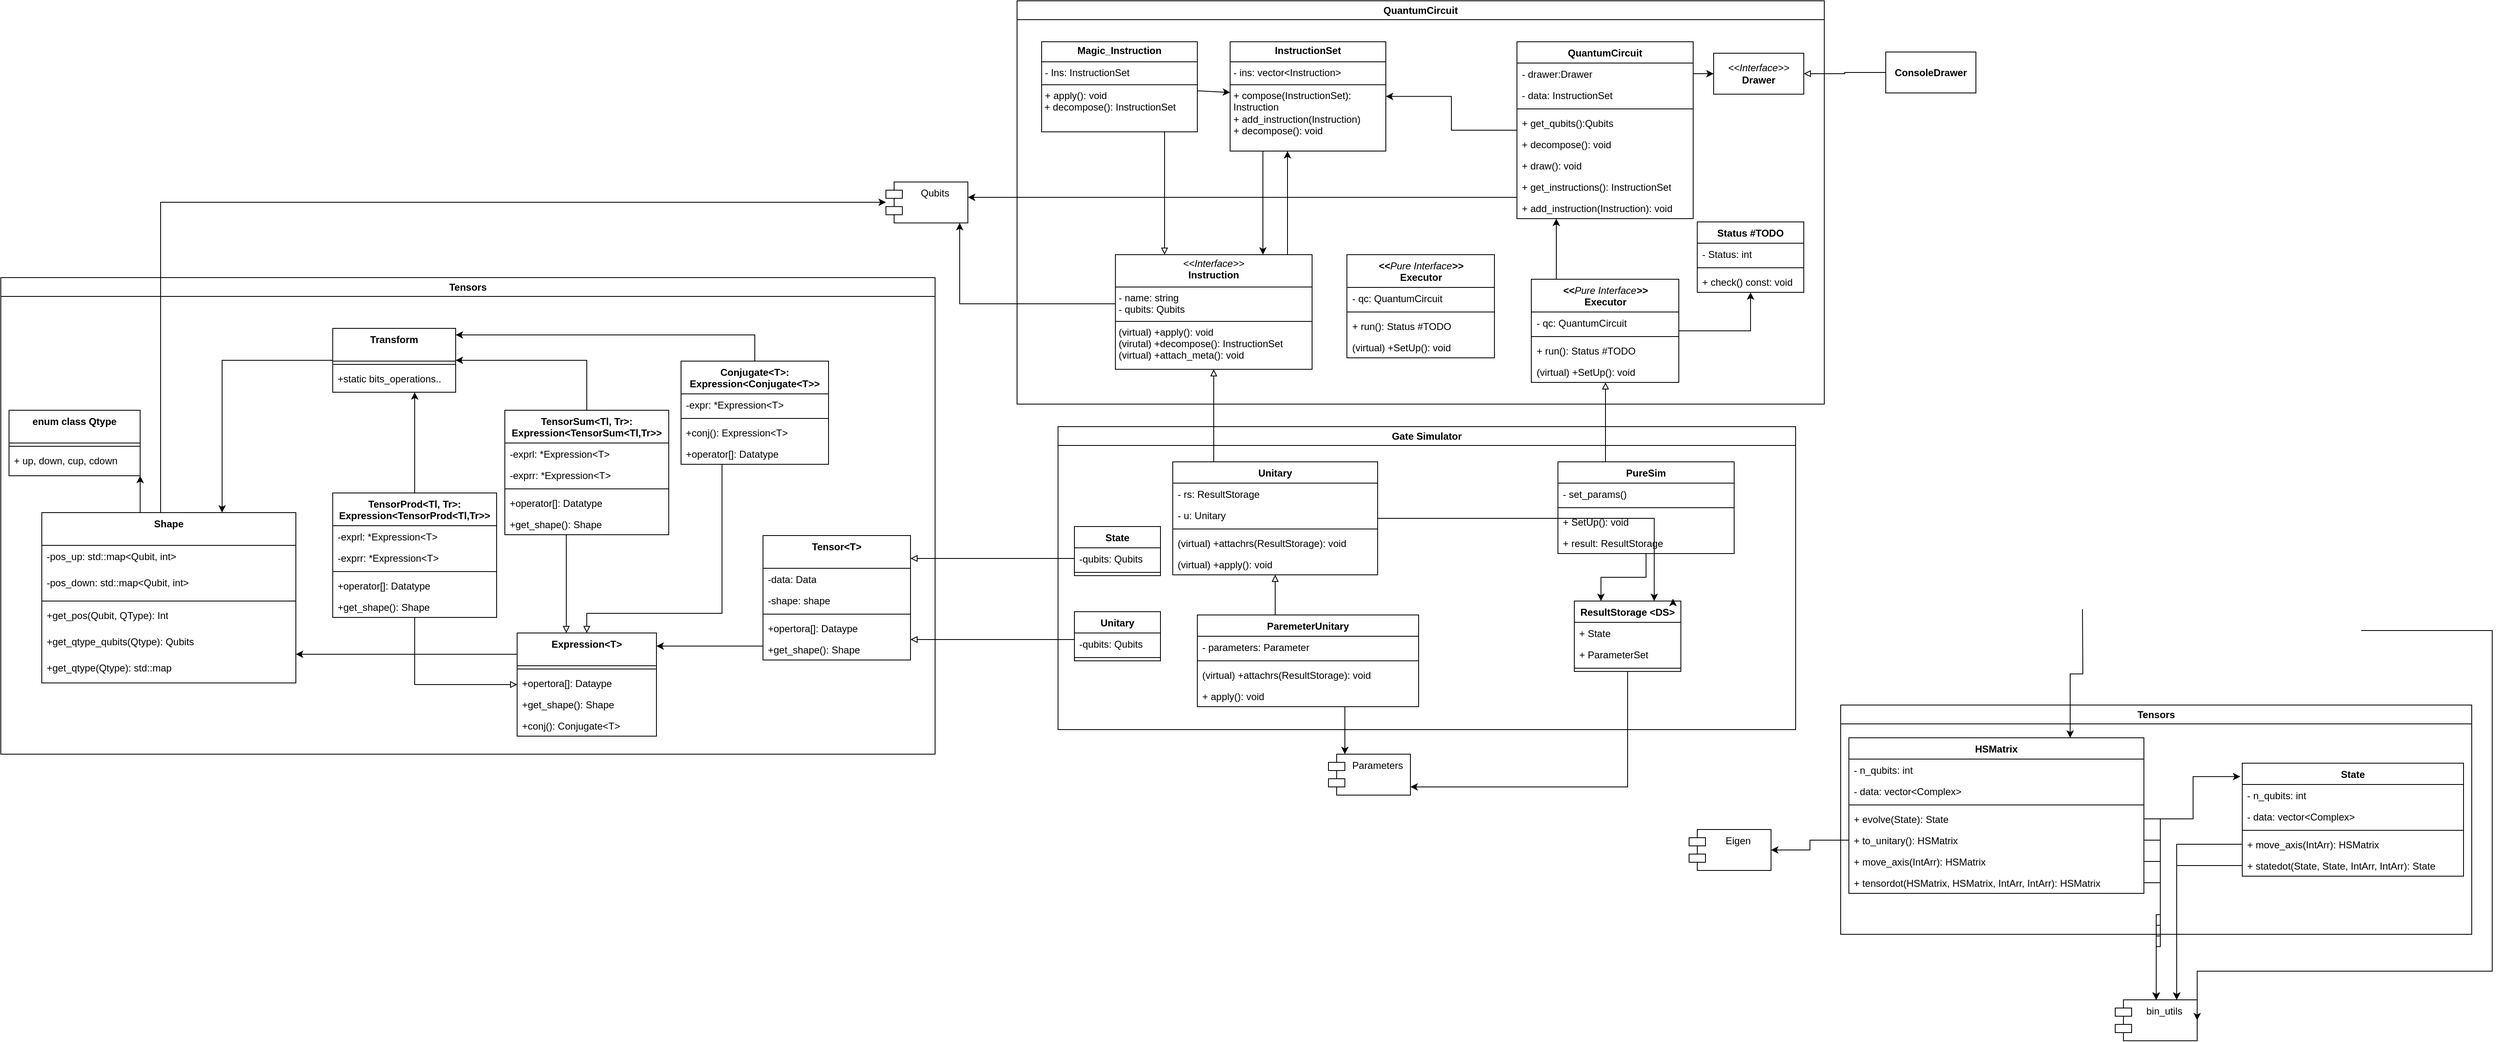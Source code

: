 <mxfile version="24.8.6">
  <diagram name="Page-1" id="x-qG1IfEhME5JwyJ-67E">
    <mxGraphModel dx="3866" dy="1990" grid="1" gridSize="10" guides="1" tooltips="1" connect="1" arrows="1" fold="1" page="1" pageScale="1" pageWidth="850" pageHeight="1100" math="0" shadow="0">
      <root>
        <mxCell id="0" />
        <mxCell id="1" parent="0" />
        <mxCell id="NoPwjyz6uO1jpUqEw4Ve-11" value="&lt;div&gt;Tensors&lt;/div&gt;" style="swimlane;whiteSpace=wrap;html=1;rounded=0;" parent="1" vertex="1">
          <mxGeometry x="35" y="20" width="770" height="280" as="geometry" />
        </mxCell>
        <mxCell id="NoPwjyz6uO1jpUqEw4Ve-59" value="&lt;div&gt;HSMatrix&lt;/div&gt;" style="swimlane;fontStyle=1;align=center;verticalAlign=top;childLayout=stackLayout;horizontal=1;startSize=26;horizontalStack=0;resizeParent=1;resizeParentMax=0;resizeLast=0;collapsible=1;marginBottom=0;whiteSpace=wrap;html=1;" parent="NoPwjyz6uO1jpUqEw4Ve-11" vertex="1">
          <mxGeometry x="10" y="40" width="360" height="190" as="geometry" />
        </mxCell>
        <mxCell id="NoPwjyz6uO1jpUqEw4Ve-60" value="- n_qubits: int" style="text;strokeColor=none;fillColor=none;align=left;verticalAlign=top;spacingLeft=4;spacingRight=4;overflow=hidden;rotatable=0;points=[[0,0.5],[1,0.5]];portConstraint=eastwest;whiteSpace=wrap;html=1;" parent="NoPwjyz6uO1jpUqEw4Ve-59" vertex="1">
          <mxGeometry y="26" width="360" height="26" as="geometry" />
        </mxCell>
        <mxCell id="NoPwjyz6uO1jpUqEw4Ve-63" value="- data:  vector&amp;lt;Complex&amp;gt; " style="text;strokeColor=none;fillColor=none;align=left;verticalAlign=top;spacingLeft=4;spacingRight=4;overflow=hidden;rotatable=0;points=[[0,0.5],[1,0.5]];portConstraint=eastwest;whiteSpace=wrap;html=1;" parent="NoPwjyz6uO1jpUqEw4Ve-59" vertex="1">
          <mxGeometry y="52" width="360" height="26" as="geometry" />
        </mxCell>
        <mxCell id="NoPwjyz6uO1jpUqEw4Ve-61" value="" style="line;strokeWidth=1;fillColor=none;align=left;verticalAlign=middle;spacingTop=-1;spacingLeft=3;spacingRight=3;rotatable=0;labelPosition=right;points=[];portConstraint=eastwest;strokeColor=inherit;" parent="NoPwjyz6uO1jpUqEw4Ve-59" vertex="1">
          <mxGeometry y="78" width="360" height="8" as="geometry" />
        </mxCell>
        <mxCell id="NoPwjyz6uO1jpUqEw4Ve-122" value="+ evolve(State): State" style="text;strokeColor=none;fillColor=none;align=left;verticalAlign=top;spacingLeft=4;spacingRight=4;overflow=hidden;rotatable=0;points=[[0,0.5],[1,0.5]];portConstraint=eastwest;whiteSpace=wrap;html=1;" parent="NoPwjyz6uO1jpUqEw4Ve-59" vertex="1">
          <mxGeometry y="86" width="360" height="26" as="geometry" />
        </mxCell>
        <mxCell id="NoPwjyz6uO1jpUqEw4Ve-64" value="+ to_unitary(): HSMatrix" style="text;strokeColor=none;fillColor=none;align=left;verticalAlign=top;spacingLeft=4;spacingRight=4;overflow=hidden;rotatable=0;points=[[0,0.5],[1,0.5]];portConstraint=eastwest;whiteSpace=wrap;html=1;" parent="NoPwjyz6uO1jpUqEw4Ve-59" vertex="1">
          <mxGeometry y="112" width="360" height="26" as="geometry" />
        </mxCell>
        <mxCell id="NoPwjyz6uO1jpUqEw4Ve-62" value="+ move_axis(IntArr): HSMatrix" style="text;strokeColor=none;fillColor=none;align=left;verticalAlign=top;spacingLeft=4;spacingRight=4;overflow=hidden;rotatable=0;points=[[0,0.5],[1,0.5]];portConstraint=eastwest;whiteSpace=wrap;html=1;" parent="NoPwjyz6uO1jpUqEw4Ve-59" vertex="1">
          <mxGeometry y="138" width="360" height="26" as="geometry" />
        </mxCell>
        <mxCell id="NoPwjyz6uO1jpUqEw4Ve-83" value="+ tensordot(HSMatrix, HSMatrix, IntArr, IntArr): HSMatrix" style="text;strokeColor=none;fillColor=none;align=left;verticalAlign=top;spacingLeft=4;spacingRight=4;overflow=hidden;rotatable=0;points=[[0,0.5],[1,0.5]];portConstraint=eastwest;whiteSpace=wrap;html=1;" parent="NoPwjyz6uO1jpUqEw4Ve-59" vertex="1">
          <mxGeometry y="164" width="360" height="26" as="geometry" />
        </mxCell>
        <mxCell id="NoPwjyz6uO1jpUqEw4Ve-66" value="&lt;div&gt;State&lt;/div&gt;&lt;div&gt;&lt;br&gt;&lt;/div&gt;" style="swimlane;fontStyle=1;align=center;verticalAlign=top;childLayout=stackLayout;horizontal=1;startSize=26;horizontalStack=0;resizeParent=1;resizeParentMax=0;resizeLast=0;collapsible=1;marginBottom=0;whiteSpace=wrap;html=1;" parent="NoPwjyz6uO1jpUqEw4Ve-11" vertex="1">
          <mxGeometry x="490" y="71" width="270" height="138" as="geometry" />
        </mxCell>
        <mxCell id="NoPwjyz6uO1jpUqEw4Ve-67" value="- n_qubits: int" style="text;strokeColor=none;fillColor=none;align=left;verticalAlign=top;spacingLeft=4;spacingRight=4;overflow=hidden;rotatable=0;points=[[0,0.5],[1,0.5]];portConstraint=eastwest;whiteSpace=wrap;html=1;" parent="NoPwjyz6uO1jpUqEw4Ve-66" vertex="1">
          <mxGeometry y="26" width="270" height="26" as="geometry" />
        </mxCell>
        <mxCell id="NoPwjyz6uO1jpUqEw4Ve-68" value="- data:  vector&amp;lt;Complex&amp;gt; " style="text;strokeColor=none;fillColor=none;align=left;verticalAlign=top;spacingLeft=4;spacingRight=4;overflow=hidden;rotatable=0;points=[[0,0.5],[1,0.5]];portConstraint=eastwest;whiteSpace=wrap;html=1;" parent="NoPwjyz6uO1jpUqEw4Ve-66" vertex="1">
          <mxGeometry y="52" width="270" height="26" as="geometry" />
        </mxCell>
        <mxCell id="NoPwjyz6uO1jpUqEw4Ve-69" value="" style="line;strokeWidth=1;fillColor=none;align=left;verticalAlign=middle;spacingTop=-1;spacingLeft=3;spacingRight=3;rotatable=0;labelPosition=right;points=[];portConstraint=eastwest;strokeColor=inherit;" parent="NoPwjyz6uO1jpUqEw4Ve-66" vertex="1">
          <mxGeometry y="78" width="270" height="8" as="geometry" />
        </mxCell>
        <mxCell id="NoPwjyz6uO1jpUqEw4Ve-70" value="+ move_axis(IntArr): HSMatrix" style="text;strokeColor=none;fillColor=none;align=left;verticalAlign=top;spacingLeft=4;spacingRight=4;overflow=hidden;rotatable=0;points=[[0,0.5],[1,0.5]];portConstraint=eastwest;whiteSpace=wrap;html=1;" parent="NoPwjyz6uO1jpUqEw4Ve-66" vertex="1">
          <mxGeometry y="86" width="270" height="26" as="geometry" />
        </mxCell>
        <mxCell id="NoPwjyz6uO1jpUqEw4Ve-84" value="&lt;div&gt;+ statedot(State, State, IntArr, IntArr): State&lt;/div&gt;" style="text;strokeColor=none;fillColor=none;align=left;verticalAlign=top;spacingLeft=4;spacingRight=4;overflow=hidden;rotatable=0;points=[[0,0.5],[1,0.5]];portConstraint=eastwest;whiteSpace=wrap;html=1;" parent="NoPwjyz6uO1jpUqEw4Ve-66" vertex="1">
          <mxGeometry y="112" width="270" height="26" as="geometry" />
        </mxCell>
        <mxCell id="NoPwjyz6uO1jpUqEw4Ve-126" style="edgeStyle=orthogonalEdgeStyle;rounded=0;orthogonalLoop=1;jettySize=auto;html=1;entryX=-0.009;entryY=0.119;entryDx=0;entryDy=0;entryPerimeter=0;" parent="NoPwjyz6uO1jpUqEw4Ve-11" source="NoPwjyz6uO1jpUqEw4Ve-122" target="NoPwjyz6uO1jpUqEw4Ve-66" edge="1">
          <mxGeometry relative="1" as="geometry" />
        </mxCell>
        <mxCell id="NoPwjyz6uO1jpUqEw4Ve-92" value="&lt;div&gt;Eigen&lt;/div&gt;&lt;div&gt;&lt;br&gt;&lt;/div&gt;" style="shape=module;align=left;spacingLeft=20;align=center;verticalAlign=top;whiteSpace=wrap;html=1;" parent="1" vertex="1">
          <mxGeometry x="-150" y="172" width="100" height="50" as="geometry" />
        </mxCell>
        <mxCell id="NoPwjyz6uO1jpUqEw4Ve-93" style="edgeStyle=orthogonalEdgeStyle;rounded=0;orthogonalLoop=1;jettySize=auto;html=1;" parent="1" source="NoPwjyz6uO1jpUqEw4Ve-64" target="NoPwjyz6uO1jpUqEw4Ve-92" edge="1">
          <mxGeometry relative="1" as="geometry" />
        </mxCell>
        <mxCell id="NoPwjyz6uO1jpUqEw4Ve-91" value="&lt;div&gt;bin_utils&lt;/div&gt;" style="shape=module;align=left;spacingLeft=20;align=center;verticalAlign=top;whiteSpace=wrap;html=1;" parent="1" vertex="1">
          <mxGeometry x="370" y="380" width="100" height="50" as="geometry" />
        </mxCell>
        <mxCell id="NoPwjyz6uO1jpUqEw4Ve-86" style="edgeStyle=orthogonalEdgeStyle;rounded=0;orthogonalLoop=1;jettySize=auto;html=1;entryX=0.5;entryY=0;entryDx=0;entryDy=0;" parent="1" source="NoPwjyz6uO1jpUqEw4Ve-83" target="NoPwjyz6uO1jpUqEw4Ve-91" edge="1">
          <mxGeometry relative="1" as="geometry" />
        </mxCell>
        <mxCell id="NoPwjyz6uO1jpUqEw4Ve-78" style="rounded=0;orthogonalLoop=1;jettySize=auto;html=1;edgeStyle=orthogonalEdgeStyle;entryX=0.5;entryY=0;entryDx=0;entryDy=0;" parent="1" source="NoPwjyz6uO1jpUqEw4Ve-62" target="NoPwjyz6uO1jpUqEw4Ve-91" edge="1">
          <mxGeometry relative="1" as="geometry">
            <mxPoint x="400" y="420" as="targetPoint" />
          </mxGeometry>
        </mxCell>
        <mxCell id="NoPwjyz6uO1jpUqEw4Ve-90" style="edgeStyle=orthogonalEdgeStyle;rounded=0;orthogonalLoop=1;jettySize=auto;html=1;entryX=0.75;entryY=0;entryDx=0;entryDy=0;" parent="1" source="NoPwjyz6uO1jpUqEw4Ve-70" target="NoPwjyz6uO1jpUqEw4Ve-91" edge="1">
          <mxGeometry relative="1" as="geometry">
            <mxPoint x="230.0" y="257" as="targetPoint" />
          </mxGeometry>
        </mxCell>
        <mxCell id="NoPwjyz6uO1jpUqEw4Ve-123" style="edgeStyle=orthogonalEdgeStyle;rounded=0;orthogonalLoop=1;jettySize=auto;html=1;entryX=0.5;entryY=0;entryDx=0;entryDy=0;" parent="1" source="NoPwjyz6uO1jpUqEw4Ve-122" target="NoPwjyz6uO1jpUqEw4Ve-91" edge="1">
          <mxGeometry relative="1" as="geometry" />
        </mxCell>
        <mxCell id="NoPwjyz6uO1jpUqEw4Ve-89" style="edgeStyle=orthogonalEdgeStyle;rounded=0;orthogonalLoop=1;jettySize=auto;html=1;entryX=0.75;entryY=0;entryDx=0;entryDy=0;" parent="1" source="NoPwjyz6uO1jpUqEw4Ve-84" target="NoPwjyz6uO1jpUqEw4Ve-91" edge="1">
          <mxGeometry relative="1" as="geometry">
            <mxPoint x="580" y="370" as="targetPoint" />
          </mxGeometry>
        </mxCell>
        <mxCell id="NoPwjyz6uO1jpUqEw4Ve-125" style="edgeStyle=orthogonalEdgeStyle;rounded=0;orthogonalLoop=1;jettySize=auto;html=1;entryX=0.5;entryY=0;entryDx=0;entryDy=0;" parent="1" source="NoPwjyz6uO1jpUqEw4Ve-64" target="NoPwjyz6uO1jpUqEw4Ve-91" edge="1">
          <mxGeometry relative="1" as="geometry">
            <mxPoint x="470.0" y="420" as="targetPoint" />
          </mxGeometry>
        </mxCell>
        <mxCell id="NoPwjyz6uO1jpUqEw4Ve-128" style="edgeStyle=orthogonalEdgeStyle;rounded=0;orthogonalLoop=1;jettySize=auto;html=1;exitX=0;exitY=0.5;exitDx=0;exitDy=0;entryX=0.75;entryY=0;entryDx=0;entryDy=0;" parent="1" target="NoPwjyz6uO1jpUqEw4Ve-59" edge="1">
          <mxGeometry relative="1" as="geometry">
            <mxPoint x="330" y="-97" as="sourcePoint" />
          </mxGeometry>
        </mxCell>
        <mxCell id="NoPwjyz6uO1jpUqEw4Ve-131" style="edgeStyle=orthogonalEdgeStyle;rounded=0;orthogonalLoop=1;jettySize=auto;html=1;exitX=1;exitY=0.5;exitDx=0;exitDy=0;entryX=1;entryY=0.5;entryDx=0;entryDy=0;" parent="1" target="NoPwjyz6uO1jpUqEw4Ve-91" edge="1">
          <mxGeometry relative="1" as="geometry">
            <Array as="points">
              <mxPoint x="830" y="-71" />
              <mxPoint x="830" y="345" />
            </Array>
            <mxPoint x="670.0" y="-71" as="sourcePoint" />
          </mxGeometry>
        </mxCell>
        <mxCell id="HAuFXq_arxBWg5W7KPL8-75" value="&lt;div&gt;Gate Simulator&lt;/div&gt;" style="swimlane;whiteSpace=wrap;html=1;" parent="1" vertex="1">
          <mxGeometry x="-920" y="-320" width="900" height="370" as="geometry" />
        </mxCell>
        <mxCell id="HAuFXq_arxBWg5W7KPL8-148" value="ResultStorage &amp;lt;DS&amp;gt;" style="swimlane;fontStyle=1;align=center;verticalAlign=top;childLayout=stackLayout;horizontal=1;startSize=26;horizontalStack=0;resizeParent=1;resizeParentMax=0;resizeLast=0;collapsible=1;marginBottom=0;whiteSpace=wrap;html=1;" parent="HAuFXq_arxBWg5W7KPL8-75" vertex="1">
          <mxGeometry x="630" y="213" width="130" height="86" as="geometry" />
        </mxCell>
        <mxCell id="HAuFXq_arxBWg5W7KPL8-150" value="+ State" style="text;strokeColor=none;fillColor=none;align=left;verticalAlign=top;spacingLeft=4;spacingRight=4;overflow=hidden;rotatable=0;points=[[0,0.5],[1,0.5]];portConstraint=eastwest;whiteSpace=wrap;html=1;" parent="HAuFXq_arxBWg5W7KPL8-148" vertex="1">
          <mxGeometry y="26" width="130" height="26" as="geometry" />
        </mxCell>
        <mxCell id="HAuFXq_arxBWg5W7KPL8-231" value="+ ParameterSet" style="text;strokeColor=none;fillColor=none;align=left;verticalAlign=top;spacingLeft=4;spacingRight=4;overflow=hidden;rotatable=0;points=[[0,0.5],[1,0.5]];portConstraint=eastwest;whiteSpace=wrap;html=1;" parent="HAuFXq_arxBWg5W7KPL8-148" vertex="1">
          <mxGeometry y="52" width="130" height="26" as="geometry" />
        </mxCell>
        <mxCell id="HAuFXq_arxBWg5W7KPL8-151" value="" style="line;strokeWidth=1;fillColor=none;align=left;verticalAlign=middle;spacingTop=-1;spacingLeft=3;spacingRight=3;rotatable=0;labelPosition=right;points=[];portConstraint=eastwest;strokeColor=inherit;" parent="HAuFXq_arxBWg5W7KPL8-148" vertex="1">
          <mxGeometry y="78" width="130" height="8" as="geometry" />
        </mxCell>
        <mxCell id="HAuFXq_arxBWg5W7KPL8-156" value="Unitary" style="swimlane;fontStyle=1;align=center;verticalAlign=top;childLayout=stackLayout;horizontal=1;startSize=26;horizontalStack=0;resizeParent=1;resizeParentMax=0;resizeLast=0;collapsible=1;marginBottom=0;whiteSpace=wrap;html=1;" parent="HAuFXq_arxBWg5W7KPL8-75" vertex="1">
          <mxGeometry x="140" y="43" width="250" height="138" as="geometry" />
        </mxCell>
        <mxCell id="HAuFXq_arxBWg5W7KPL8-157" value="- rs: ResultStorage" style="text;strokeColor=none;fillColor=none;align=left;verticalAlign=top;spacingLeft=4;spacingRight=4;overflow=hidden;rotatable=0;points=[[0,0.5],[1,0.5]];portConstraint=eastwest;whiteSpace=wrap;html=1;" parent="HAuFXq_arxBWg5W7KPL8-156" vertex="1">
          <mxGeometry y="26" width="250" height="26" as="geometry" />
        </mxCell>
        <mxCell id="HAuFXq_arxBWg5W7KPL8-166" value="- u: Unitary" style="text;strokeColor=none;fillColor=none;align=left;verticalAlign=top;spacingLeft=4;spacingRight=4;overflow=hidden;rotatable=0;points=[[0,0.5],[1,0.5]];portConstraint=eastwest;whiteSpace=wrap;html=1;" parent="HAuFXq_arxBWg5W7KPL8-156" vertex="1">
          <mxGeometry y="52" width="250" height="26" as="geometry" />
        </mxCell>
        <mxCell id="HAuFXq_arxBWg5W7KPL8-159" value="" style="line;strokeWidth=1;fillColor=none;align=left;verticalAlign=middle;spacingTop=-1;spacingLeft=3;spacingRight=3;rotatable=0;labelPosition=right;points=[];portConstraint=eastwest;strokeColor=inherit;" parent="HAuFXq_arxBWg5W7KPL8-156" vertex="1">
          <mxGeometry y="78" width="250" height="8" as="geometry" />
        </mxCell>
        <mxCell id="HAuFXq_arxBWg5W7KPL8-160" value="(virtual) +attachrs(ResultStorage): void" style="text;strokeColor=none;fillColor=none;align=left;verticalAlign=top;spacingLeft=4;spacingRight=4;overflow=hidden;rotatable=0;points=[[0,0.5],[1,0.5]];portConstraint=eastwest;whiteSpace=wrap;html=1;" parent="HAuFXq_arxBWg5W7KPL8-156" vertex="1">
          <mxGeometry y="86" width="250" height="26" as="geometry" />
        </mxCell>
        <mxCell id="HAuFXq_arxBWg5W7KPL8-161" value="(virtual) +apply(): void" style="text;strokeColor=none;fillColor=none;align=left;verticalAlign=top;spacingLeft=4;spacingRight=4;overflow=hidden;rotatable=0;points=[[0,0.5],[1,0.5]];portConstraint=eastwest;whiteSpace=wrap;html=1;" parent="HAuFXq_arxBWg5W7KPL8-156" vertex="1">
          <mxGeometry y="112" width="250" height="26" as="geometry" />
        </mxCell>
        <mxCell id="HAuFXq_arxBWg5W7KPL8-189" value="&lt;div&gt;State&lt;/div&gt;&lt;div&gt;&lt;br&gt;&lt;/div&gt;" style="swimlane;fontStyle=1;align=center;verticalAlign=top;childLayout=stackLayout;horizontal=1;startSize=26;horizontalStack=0;resizeParent=1;resizeParentMax=0;resizeLast=0;collapsible=1;marginBottom=0;whiteSpace=wrap;html=1;" parent="HAuFXq_arxBWg5W7KPL8-75" vertex="1">
          <mxGeometry x="20" y="122" width="105" height="60" as="geometry" />
        </mxCell>
        <mxCell id="HAuFXq_arxBWg5W7KPL8-190" value="-qubits: Qubits" style="text;strokeColor=none;fillColor=none;align=left;verticalAlign=top;spacingLeft=4;spacingRight=4;overflow=hidden;rotatable=0;points=[[0,0.5],[1,0.5]];portConstraint=eastwest;whiteSpace=wrap;html=1;" parent="HAuFXq_arxBWg5W7KPL8-189" vertex="1">
          <mxGeometry y="26" width="105" height="26" as="geometry" />
        </mxCell>
        <mxCell id="HAuFXq_arxBWg5W7KPL8-192" value="" style="line;strokeWidth=1;fillColor=none;align=left;verticalAlign=middle;spacingTop=-1;spacingLeft=3;spacingRight=3;rotatable=0;labelPosition=right;points=[];portConstraint=eastwest;strokeColor=inherit;" parent="HAuFXq_arxBWg5W7KPL8-189" vertex="1">
          <mxGeometry y="52" width="105" height="8" as="geometry" />
        </mxCell>
        <mxCell id="HAuFXq_arxBWg5W7KPL8-198" value="Unitary" style="swimlane;fontStyle=1;align=center;verticalAlign=top;childLayout=stackLayout;horizontal=1;startSize=26;horizontalStack=0;resizeParent=1;resizeParentMax=0;resizeLast=0;collapsible=1;marginBottom=0;whiteSpace=wrap;html=1;" parent="HAuFXq_arxBWg5W7KPL8-75" vertex="1">
          <mxGeometry x="20" y="226" width="105" height="60" as="geometry" />
        </mxCell>
        <mxCell id="HAuFXq_arxBWg5W7KPL8-199" value="-qubits: Qubits" style="text;strokeColor=none;fillColor=none;align=left;verticalAlign=top;spacingLeft=4;spacingRight=4;overflow=hidden;rotatable=0;points=[[0,0.5],[1,0.5]];portConstraint=eastwest;whiteSpace=wrap;html=1;" parent="HAuFXq_arxBWg5W7KPL8-198" vertex="1">
          <mxGeometry y="26" width="105" height="26" as="geometry" />
        </mxCell>
        <mxCell id="HAuFXq_arxBWg5W7KPL8-200" value="" style="line;strokeWidth=1;fillColor=none;align=left;verticalAlign=middle;spacingTop=-1;spacingLeft=3;spacingRight=3;rotatable=0;labelPosition=right;points=[];portConstraint=eastwest;strokeColor=inherit;" parent="HAuFXq_arxBWg5W7KPL8-198" vertex="1">
          <mxGeometry y="52" width="105" height="8" as="geometry" />
        </mxCell>
        <mxCell id="HAuFXq_arxBWg5W7KPL8-218" style="edgeStyle=orthogonalEdgeStyle;rounded=0;orthogonalLoop=1;jettySize=auto;html=1;entryX=0.75;entryY=0;entryDx=0;entryDy=0;" parent="HAuFXq_arxBWg5W7KPL8-75" source="HAuFXq_arxBWg5W7KPL8-156" target="HAuFXq_arxBWg5W7KPL8-148" edge="1">
          <mxGeometry relative="1" as="geometry" />
        </mxCell>
        <mxCell id="HAuFXq_arxBWg5W7KPL8-219" style="edgeStyle=orthogonalEdgeStyle;rounded=0;orthogonalLoop=1;jettySize=auto;html=1;endArrow=block;endFill=0;" parent="HAuFXq_arxBWg5W7KPL8-75" source="HAuFXq_arxBWg5W7KPL8-211" target="HAuFXq_arxBWg5W7KPL8-156" edge="1">
          <mxGeometry relative="1" as="geometry">
            <Array as="points">
              <mxPoint x="265" y="220" />
              <mxPoint x="265" y="220" />
            </Array>
          </mxGeometry>
        </mxCell>
        <mxCell id="HAuFXq_arxBWg5W7KPL8-211" value="ParemeterUnitary" style="swimlane;fontStyle=1;align=center;verticalAlign=top;childLayout=stackLayout;horizontal=1;startSize=26;horizontalStack=0;resizeParent=1;resizeParentMax=0;resizeLast=0;collapsible=1;marginBottom=0;whiteSpace=wrap;html=1;" parent="HAuFXq_arxBWg5W7KPL8-75" vertex="1">
          <mxGeometry x="170" y="230" width="270" height="112" as="geometry" />
        </mxCell>
        <mxCell id="HAuFXq_arxBWg5W7KPL8-221" value="- parameters: Parameter" style="text;strokeColor=none;fillColor=none;align=left;verticalAlign=top;spacingLeft=4;spacingRight=4;overflow=hidden;rotatable=0;points=[[0,0.5],[1,0.5]];portConstraint=eastwest;whiteSpace=wrap;html=1;" parent="HAuFXq_arxBWg5W7KPL8-211" vertex="1">
          <mxGeometry y="26" width="270" height="26" as="geometry" />
        </mxCell>
        <mxCell id="HAuFXq_arxBWg5W7KPL8-214" value="" style="line;strokeWidth=1;fillColor=none;align=left;verticalAlign=middle;spacingTop=-1;spacingLeft=3;spacingRight=3;rotatable=0;labelPosition=right;points=[];portConstraint=eastwest;strokeColor=inherit;" parent="HAuFXq_arxBWg5W7KPL8-211" vertex="1">
          <mxGeometry y="52" width="270" height="8" as="geometry" />
        </mxCell>
        <mxCell id="N5SoRWGxeowciUsmWEaG-1" value="(virtual) +attachrs(ResultStorage): void" style="text;strokeColor=none;fillColor=none;align=left;verticalAlign=top;spacingLeft=4;spacingRight=4;overflow=hidden;rotatable=0;points=[[0,0.5],[1,0.5]];portConstraint=eastwest;whiteSpace=wrap;html=1;" vertex="1" parent="HAuFXq_arxBWg5W7KPL8-211">
          <mxGeometry y="60" width="270" height="26" as="geometry" />
        </mxCell>
        <mxCell id="HAuFXq_arxBWg5W7KPL8-216" value="+ apply(): void" style="text;strokeColor=none;fillColor=none;align=left;verticalAlign=top;spacingLeft=4;spacingRight=4;overflow=hidden;rotatable=0;points=[[0,0.5],[1,0.5]];portConstraint=eastwest;whiteSpace=wrap;html=1;" parent="HAuFXq_arxBWg5W7KPL8-211" vertex="1">
          <mxGeometry y="86" width="270" height="26" as="geometry" />
        </mxCell>
        <mxCell id="HAuFXq_arxBWg5W7KPL8-230" style="edgeStyle=orthogonalEdgeStyle;rounded=0;orthogonalLoop=1;jettySize=auto;html=1;exitX=0.75;exitY=0;exitDx=0;exitDy=0;entryX=0.926;entryY=-0.033;entryDx=0;entryDy=0;entryPerimeter=0;" parent="HAuFXq_arxBWg5W7KPL8-75" source="HAuFXq_arxBWg5W7KPL8-148" target="HAuFXq_arxBWg5W7KPL8-148" edge="1">
          <mxGeometry relative="1" as="geometry" />
        </mxCell>
        <mxCell id="HAuFXq_arxBWg5W7KPL8-167" value="PureSim" style="swimlane;fontStyle=1;align=center;verticalAlign=top;childLayout=stackLayout;horizontal=1;startSize=26;horizontalStack=0;resizeParent=1;resizeParentMax=0;resizeLast=0;collapsible=1;marginBottom=0;whiteSpace=wrap;html=1;" parent="HAuFXq_arxBWg5W7KPL8-75" vertex="1">
          <mxGeometry x="610" y="43" width="215" height="112" as="geometry" />
        </mxCell>
        <mxCell id="HAuFXq_arxBWg5W7KPL8-169" value="- set_params() " style="text;strokeColor=none;fillColor=none;align=left;verticalAlign=top;spacingLeft=4;spacingRight=4;overflow=hidden;rotatable=0;points=[[0,0.5],[1,0.5]];portConstraint=eastwest;whiteSpace=wrap;html=1;" parent="HAuFXq_arxBWg5W7KPL8-167" vertex="1">
          <mxGeometry y="26" width="215" height="26" as="geometry" />
        </mxCell>
        <mxCell id="HAuFXq_arxBWg5W7KPL8-170" value="" style="line;strokeWidth=1;fillColor=none;align=left;verticalAlign=middle;spacingTop=-1;spacingLeft=3;spacingRight=3;rotatable=0;labelPosition=right;points=[];portConstraint=eastwest;strokeColor=inherit;" parent="HAuFXq_arxBWg5W7KPL8-167" vertex="1">
          <mxGeometry y="52" width="215" height="8" as="geometry" />
        </mxCell>
        <mxCell id="HAuFXq_arxBWg5W7KPL8-248" value="+ SetUp(): void" style="text;strokeColor=none;fillColor=none;align=left;verticalAlign=top;spacingLeft=4;spacingRight=4;overflow=hidden;rotatable=0;points=[[0,0.5],[1,0.5]];portConstraint=eastwest;whiteSpace=wrap;html=1;" parent="HAuFXq_arxBWg5W7KPL8-167" vertex="1">
          <mxGeometry y="60" width="215" height="26" as="geometry" />
        </mxCell>
        <mxCell id="HAuFXq_arxBWg5W7KPL8-172" value="+ result: ResultStorage" style="text;strokeColor=none;fillColor=none;align=left;verticalAlign=top;spacingLeft=4;spacingRight=4;overflow=hidden;rotatable=0;points=[[0,0.5],[1,0.5]];portConstraint=eastwest;whiteSpace=wrap;html=1;" parent="HAuFXq_arxBWg5W7KPL8-167" vertex="1">
          <mxGeometry y="86" width="215" height="26" as="geometry" />
        </mxCell>
        <mxCell id="HAuFXq_arxBWg5W7KPL8-208" style="edgeStyle=orthogonalEdgeStyle;rounded=0;orthogonalLoop=1;jettySize=auto;html=1;entryX=0.25;entryY=0;entryDx=0;entryDy=0;" parent="HAuFXq_arxBWg5W7KPL8-75" source="HAuFXq_arxBWg5W7KPL8-167" target="HAuFXq_arxBWg5W7KPL8-148" edge="1">
          <mxGeometry relative="1" as="geometry" />
        </mxCell>
        <mxCell id="N5SoRWGxeowciUsmWEaG-8" style="edgeStyle=orthogonalEdgeStyle;rounded=0;orthogonalLoop=1;jettySize=auto;html=1;endArrow=block;endFill=0;" edge="1" parent="1" source="HAuFXq_arxBWg5W7KPL8-105" target="HAuFXq_arxBWg5W7KPL8-73">
          <mxGeometry relative="1" as="geometry" />
        </mxCell>
        <mxCell id="HAuFXq_arxBWg5W7KPL8-105" value="&lt;b&gt;ConsoleDrawer&lt;/b&gt;" style="html=1;whiteSpace=wrap;" parent="1" vertex="1">
          <mxGeometry x="90" y="-777.5" width="110" height="50" as="geometry" />
        </mxCell>
        <mxCell id="HAuFXq_arxBWg5W7KPL8-109" value="QuantumCircuit" style="swimlane;whiteSpace=wrap;html=1;" parent="1" vertex="1">
          <mxGeometry x="-970" y="-840" width="985" height="492.5" as="geometry" />
        </mxCell>
        <mxCell id="N5SoRWGxeowciUsmWEaG-12" style="edgeStyle=orthogonalEdgeStyle;rounded=0;orthogonalLoop=1;jettySize=auto;html=1;" edge="1" parent="HAuFXq_arxBWg5W7KPL8-109" source="HAuFXq_arxBWg5W7KPL8-50" target="HAuFXq_arxBWg5W7KPL8-120">
          <mxGeometry relative="1" as="geometry" />
        </mxCell>
        <mxCell id="HAuFXq_arxBWg5W7KPL8-50" value="QuantumCircuit" style="swimlane;fontStyle=1;align=center;verticalAlign=top;childLayout=stackLayout;horizontal=1;startSize=26;horizontalStack=0;resizeParent=1;resizeParentMax=0;resizeLast=0;collapsible=1;marginBottom=0;whiteSpace=wrap;html=1;" parent="HAuFXq_arxBWg5W7KPL8-109" vertex="1">
          <mxGeometry x="610" y="50" width="215" height="216" as="geometry" />
        </mxCell>
        <mxCell id="HAuFXq_arxBWg5W7KPL8-91" value="- drawer:Drawer" style="text;strokeColor=none;fillColor=none;align=left;verticalAlign=top;spacingLeft=4;spacingRight=4;overflow=hidden;rotatable=0;points=[[0,0.5],[1,0.5]];portConstraint=eastwest;whiteSpace=wrap;html=1;" parent="HAuFXq_arxBWg5W7KPL8-50" vertex="1">
          <mxGeometry y="26" width="215" height="26" as="geometry" />
        </mxCell>
        <mxCell id="HAuFXq_arxBWg5W7KPL8-92" value="- data: InstructionSet" style="text;strokeColor=none;fillColor=none;align=left;verticalAlign=top;spacingLeft=4;spacingRight=4;overflow=hidden;rotatable=0;points=[[0,0.5],[1,0.5]];portConstraint=eastwest;whiteSpace=wrap;html=1;" parent="HAuFXq_arxBWg5W7KPL8-50" vertex="1">
          <mxGeometry y="52" width="215" height="26" as="geometry" />
        </mxCell>
        <mxCell id="HAuFXq_arxBWg5W7KPL8-53" value="" style="line;strokeWidth=1;fillColor=none;align=left;verticalAlign=middle;spacingTop=-1;spacingLeft=3;spacingRight=3;rotatable=0;labelPosition=right;points=[];portConstraint=eastwest;strokeColor=inherit;" parent="HAuFXq_arxBWg5W7KPL8-50" vertex="1">
          <mxGeometry y="78" width="215" height="8" as="geometry" />
        </mxCell>
        <mxCell id="HAuFXq_arxBWg5W7KPL8-54" value="+ get_qubits():Qubits" style="text;strokeColor=none;fillColor=none;align=left;verticalAlign=top;spacingLeft=4;spacingRight=4;overflow=hidden;rotatable=0;points=[[0,0.5],[1,0.5]];portConstraint=eastwest;whiteSpace=wrap;html=1;" parent="HAuFXq_arxBWg5W7KPL8-50" vertex="1">
          <mxGeometry y="86" width="215" height="26" as="geometry" />
        </mxCell>
        <mxCell id="HAuFXq_arxBWg5W7KPL8-71" value="+ decompose(): void" style="text;strokeColor=none;fillColor=none;align=left;verticalAlign=top;spacingLeft=4;spacingRight=4;overflow=hidden;rotatable=0;points=[[0,0.5],[1,0.5]];portConstraint=eastwest;whiteSpace=wrap;html=1;" parent="HAuFXq_arxBWg5W7KPL8-50" vertex="1">
          <mxGeometry y="112" width="215" height="26" as="geometry" />
        </mxCell>
        <mxCell id="HAuFXq_arxBWg5W7KPL8-82" value="+ draw(): void" style="text;strokeColor=none;fillColor=none;align=left;verticalAlign=top;spacingLeft=4;spacingRight=4;overflow=hidden;rotatable=0;points=[[0,0.5],[1,0.5]];portConstraint=eastwest;whiteSpace=wrap;html=1;" parent="HAuFXq_arxBWg5W7KPL8-50" vertex="1">
          <mxGeometry y="138" width="215" height="26" as="geometry" />
        </mxCell>
        <mxCell id="HAuFXq_arxBWg5W7KPL8-209" value="+ get_instructions(): InstructionSet" style="text;strokeColor=none;fillColor=none;align=left;verticalAlign=top;spacingLeft=4;spacingRight=4;overflow=hidden;rotatable=0;points=[[0,0.5],[1,0.5]];portConstraint=eastwest;whiteSpace=wrap;html=1;" parent="HAuFXq_arxBWg5W7KPL8-50" vertex="1">
          <mxGeometry y="164" width="215" height="26" as="geometry" />
        </mxCell>
        <mxCell id="HAuFXq_arxBWg5W7KPL8-223" value="+ add_instruction(Instruction): void" style="text;strokeColor=none;fillColor=none;align=left;verticalAlign=top;spacingLeft=4;spacingRight=4;overflow=hidden;rotatable=0;points=[[0,0.5],[1,0.5]];portConstraint=eastwest;whiteSpace=wrap;html=1;" parent="HAuFXq_arxBWg5W7KPL8-50" vertex="1">
          <mxGeometry y="190" width="215" height="26" as="geometry" />
        </mxCell>
        <mxCell id="HAuFXq_arxBWg5W7KPL8-73" value="&lt;i&gt;&amp;lt;&amp;lt;Interface&amp;gt;&amp;gt;&lt;/i&gt;&lt;div&gt;&lt;b&gt;Drawer&lt;/b&gt;&lt;/div&gt;" style="html=1;whiteSpace=wrap;" parent="HAuFXq_arxBWg5W7KPL8-109" vertex="1">
          <mxGeometry x="850" y="64" width="110" height="50" as="geometry" />
        </mxCell>
        <mxCell id="HAuFXq_arxBWg5W7KPL8-253" style="edgeStyle=orthogonalEdgeStyle;rounded=0;orthogonalLoop=1;jettySize=auto;html=1;exitX=0.5;exitY=0;exitDx=0;exitDy=0;" parent="HAuFXq_arxBWg5W7KPL8-109" source="HAuFXq_arxBWg5W7KPL8-233" target="HAuFXq_arxBWg5W7KPL8-50" edge="1">
          <mxGeometry relative="1" as="geometry">
            <Array as="points">
              <mxPoint x="658" y="316.5" />
              <mxPoint x="658" y="316.5" />
            </Array>
          </mxGeometry>
        </mxCell>
        <mxCell id="N5SoRWGxeowciUsmWEaG-11" style="edgeStyle=orthogonalEdgeStyle;rounded=0;orthogonalLoop=1;jettySize=auto;html=1;" edge="1" parent="HAuFXq_arxBWg5W7KPL8-109" source="HAuFXq_arxBWg5W7KPL8-233" target="HAuFXq_arxBWg5W7KPL8-240">
          <mxGeometry relative="1" as="geometry">
            <Array as="points">
              <mxPoint x="895" y="403" />
            </Array>
          </mxGeometry>
        </mxCell>
        <mxCell id="HAuFXq_arxBWg5W7KPL8-233" value="&lt;i&gt;&amp;lt;&amp;lt;&lt;/i&gt;&lt;span style=&quot;font-weight: normal;&quot;&gt;&lt;i&gt;Pure Interface&lt;/i&gt;&lt;/span&gt;&lt;i&gt;&amp;gt;&amp;gt;&lt;/i&gt;&lt;div&gt;Executor&lt;/div&gt;" style="swimlane;fontStyle=1;align=center;verticalAlign=top;childLayout=stackLayout;horizontal=1;startSize=40;horizontalStack=0;resizeParent=1;resizeParentMax=0;resizeLast=0;collapsible=1;marginBottom=0;whiteSpace=wrap;html=1;" parent="HAuFXq_arxBWg5W7KPL8-109" vertex="1">
          <mxGeometry x="627.5" y="340" width="180" height="126" as="geometry" />
        </mxCell>
        <mxCell id="HAuFXq_arxBWg5W7KPL8-234" value="- qc: QuantumCircuit" style="text;strokeColor=none;fillColor=none;align=left;verticalAlign=top;spacingLeft=4;spacingRight=4;overflow=hidden;rotatable=0;points=[[0,0.5],[1,0.5]];portConstraint=eastwest;whiteSpace=wrap;html=1;" parent="HAuFXq_arxBWg5W7KPL8-233" vertex="1">
          <mxGeometry y="40" width="180" height="26" as="geometry" />
        </mxCell>
        <mxCell id="HAuFXq_arxBWg5W7KPL8-236" value="" style="line;strokeWidth=1;fillColor=none;align=left;verticalAlign=middle;spacingTop=-1;spacingLeft=3;spacingRight=3;rotatable=0;labelPosition=right;points=[];portConstraint=eastwest;strokeColor=inherit;" parent="HAuFXq_arxBWg5W7KPL8-233" vertex="1">
          <mxGeometry y="66" width="180" height="8" as="geometry" />
        </mxCell>
        <mxCell id="HAuFXq_arxBWg5W7KPL8-237" value="+ run(): Status #TODO" style="text;strokeColor=none;fillColor=none;align=left;verticalAlign=top;spacingLeft=4;spacingRight=4;overflow=hidden;rotatable=0;points=[[0,0.5],[1,0.5]];portConstraint=eastwest;whiteSpace=wrap;html=1;" parent="HAuFXq_arxBWg5W7KPL8-233" vertex="1">
          <mxGeometry y="74" width="180" height="26" as="geometry" />
        </mxCell>
        <mxCell id="HAuFXq_arxBWg5W7KPL8-239" value="(virtual) +SetUp(): void" style="text;strokeColor=none;fillColor=none;align=left;verticalAlign=top;spacingLeft=4;spacingRight=4;overflow=hidden;rotatable=0;points=[[0,0.5],[1,0.5]];portConstraint=eastwest;whiteSpace=wrap;html=1;" parent="HAuFXq_arxBWg5W7KPL8-233" vertex="1">
          <mxGeometry y="100" width="180" height="26" as="geometry" />
        </mxCell>
        <mxCell id="HAuFXq_arxBWg5W7KPL8-240" value="Status #TODO" style="swimlane;fontStyle=1;align=center;verticalAlign=top;childLayout=stackLayout;horizontal=1;startSize=26;horizontalStack=0;resizeParent=1;resizeParentMax=0;resizeLast=0;collapsible=1;marginBottom=0;whiteSpace=wrap;html=1;" parent="HAuFXq_arxBWg5W7KPL8-109" vertex="1">
          <mxGeometry x="830" y="270" width="130" height="86" as="geometry" />
        </mxCell>
        <mxCell id="HAuFXq_arxBWg5W7KPL8-241" value="- Status: int" style="text;strokeColor=none;fillColor=none;align=left;verticalAlign=top;spacingLeft=4;spacingRight=4;overflow=hidden;rotatable=0;points=[[0,0.5],[1,0.5]];portConstraint=eastwest;whiteSpace=wrap;html=1;" parent="HAuFXq_arxBWg5W7KPL8-240" vertex="1">
          <mxGeometry y="26" width="130" height="26" as="geometry" />
        </mxCell>
        <mxCell id="HAuFXq_arxBWg5W7KPL8-242" value="" style="line;strokeWidth=1;fillColor=none;align=left;verticalAlign=middle;spacingTop=-1;spacingLeft=3;spacingRight=3;rotatable=0;labelPosition=right;points=[];portConstraint=eastwest;strokeColor=inherit;" parent="HAuFXq_arxBWg5W7KPL8-240" vertex="1">
          <mxGeometry y="52" width="130" height="8" as="geometry" />
        </mxCell>
        <mxCell id="HAuFXq_arxBWg5W7KPL8-243" value="+ check() const: void" style="text;strokeColor=none;fillColor=none;align=left;verticalAlign=top;spacingLeft=4;spacingRight=4;overflow=hidden;rotatable=0;points=[[0,0.5],[1,0.5]];portConstraint=eastwest;whiteSpace=wrap;html=1;" parent="HAuFXq_arxBWg5W7KPL8-240" vertex="1">
          <mxGeometry y="60" width="130" height="26" as="geometry" />
        </mxCell>
        <mxCell id="N5SoRWGxeowciUsmWEaG-10" style="edgeStyle=orthogonalEdgeStyle;rounded=0;orthogonalLoop=1;jettySize=auto;html=1;" edge="1" parent="HAuFXq_arxBWg5W7KPL8-109" source="HAuFXq_arxBWg5W7KPL8-91" target="HAuFXq_arxBWg5W7KPL8-73">
          <mxGeometry relative="1" as="geometry" />
        </mxCell>
        <mxCell id="HAuFXq_arxBWg5W7KPL8-118" value="&lt;p style=&quot;margin:0px;margin-top:4px;text-align:center;&quot;&gt;&lt;i&gt;&amp;lt;&amp;lt;Interface&amp;gt;&amp;gt;&lt;/i&gt;&lt;br&gt;&lt;b&gt;Instruction&lt;/b&gt;&lt;br&gt;&lt;/p&gt;&lt;hr size=&quot;1&quot; style=&quot;border-style:solid;&quot;&gt;&lt;p style=&quot;margin:0px;margin-left:4px;&quot;&gt;- name: string&lt;/p&gt;&lt;p style=&quot;margin:0px;margin-left:4px;&quot;&gt;- qubits: Qubits&lt;br&gt;&lt;/p&gt;&lt;hr size=&quot;1&quot; style=&quot;border-style:solid;&quot;&gt;&lt;p style=&quot;margin:0px;margin-left:4px;&quot;&gt;(virtual) +apply(): void&lt;/p&gt;&lt;p style=&quot;margin:0px;margin-left:4px;&quot;&gt;(virutal) +decompose(): InstructionSet&lt;/p&gt;&lt;p style=&quot;margin:0px;margin-left:4px;&quot;&gt;(virtual) +attach_meta(): void&lt;br&gt;&lt;/p&gt;" style="verticalAlign=top;align=left;overflow=fill;html=1;whiteSpace=wrap;" parent="HAuFXq_arxBWg5W7KPL8-109" vertex="1">
          <mxGeometry x="120" y="310" width="240" height="140" as="geometry" />
        </mxCell>
        <mxCell id="HAuFXq_arxBWg5W7KPL8-224" style="edgeStyle=orthogonalEdgeStyle;rounded=0;orthogonalLoop=1;jettySize=auto;html=1;" parent="HAuFXq_arxBWg5W7KPL8-109" source="HAuFXq_arxBWg5W7KPL8-120" target="HAuFXq_arxBWg5W7KPL8-118" edge="1">
          <mxGeometry relative="1" as="geometry">
            <Array as="points">
              <mxPoint x="300" y="240" />
              <mxPoint x="300" y="240" />
            </Array>
          </mxGeometry>
        </mxCell>
        <mxCell id="HAuFXq_arxBWg5W7KPL8-120" value="&lt;p style=&quot;margin:0px;margin-top:4px;text-align:center;&quot;&gt;&lt;b&gt;InstructionSet&lt;/b&gt;&lt;br&gt;&lt;/p&gt;&lt;hr size=&quot;1&quot; style=&quot;border-style:solid;&quot;&gt;&lt;p style=&quot;margin:0px;margin-left:4px;&quot;&gt;- ins: vector&amp;lt;Instruction&amp;gt;&lt;br&gt;&lt;/p&gt;&lt;hr size=&quot;1&quot; style=&quot;border-style:solid;&quot;&gt;&lt;p style=&quot;margin:0px;margin-left:4px;&quot;&gt;+ compose(InstructionSet): Instruction&lt;/p&gt;&lt;p style=&quot;margin:0px;margin-left:4px;&quot;&gt;+ add_instruction(Instruction)&lt;br&gt;&lt;/p&gt;&lt;p style=&quot;margin:0px;margin-left:4px;&quot;&gt;+ decompose(): void &lt;br&gt;&lt;/p&gt;" style="verticalAlign=top;align=left;overflow=fill;html=1;whiteSpace=wrap;" parent="HAuFXq_arxBWg5W7KPL8-109" vertex="1">
          <mxGeometry x="260" y="50" width="190" height="133.5" as="geometry" />
        </mxCell>
        <mxCell id="HAuFXq_arxBWg5W7KPL8-246" style="edgeStyle=orthogonalEdgeStyle;rounded=0;orthogonalLoop=1;jettySize=auto;html=1;" parent="HAuFXq_arxBWg5W7KPL8-109" source="HAuFXq_arxBWg5W7KPL8-118" target="HAuFXq_arxBWg5W7KPL8-120" edge="1">
          <mxGeometry relative="1" as="geometry">
            <Array as="points">
              <mxPoint x="330" y="280" />
              <mxPoint x="330" y="280" />
            </Array>
          </mxGeometry>
        </mxCell>
        <mxCell id="HAuFXq_arxBWg5W7KPL8-225" value="&lt;p style=&quot;margin:0px;margin-top:4px;text-align:center;&quot;&gt;&lt;b&gt;Magic_Instruction&lt;/b&gt;&lt;br&gt;&lt;/p&gt;&lt;hr size=&quot;1&quot; style=&quot;border-style:solid;&quot;&gt;&lt;p style=&quot;margin:0px;margin-left:4px;&quot;&gt;- Ins: InstructionSet&lt;br&gt;&lt;/p&gt;&lt;hr size=&quot;1&quot; style=&quot;border-style:solid;&quot;&gt;&lt;p style=&quot;margin:0px;margin-left:4px;&quot;&gt;+ apply(): void&lt;br&gt;&lt;/p&gt;&lt;div&gt;&amp;nbsp;+ decompose(): InstructionSet&lt;br&gt;&lt;/div&gt;&lt;div&gt;&lt;br&gt;&lt;/div&gt;" style="verticalAlign=top;align=left;overflow=fill;html=1;whiteSpace=wrap;" parent="HAuFXq_arxBWg5W7KPL8-109" vertex="1">
          <mxGeometry x="30" y="50" width="190" height="110" as="geometry" />
        </mxCell>
        <mxCell id="HAuFXq_arxBWg5W7KPL8-227" style="rounded=0;orthogonalLoop=1;jettySize=auto;html=1;" parent="HAuFXq_arxBWg5W7KPL8-109" source="HAuFXq_arxBWg5W7KPL8-225" target="HAuFXq_arxBWg5W7KPL8-120" edge="1">
          <mxGeometry relative="1" as="geometry" />
        </mxCell>
        <mxCell id="HAuFXq_arxBWg5W7KPL8-228" style="rounded=0;orthogonalLoop=1;jettySize=auto;html=1;endArrow=block;endFill=0;edgeStyle=orthogonalEdgeStyle;" parent="HAuFXq_arxBWg5W7KPL8-109" source="HAuFXq_arxBWg5W7KPL8-225" target="HAuFXq_arxBWg5W7KPL8-118" edge="1">
          <mxGeometry relative="1" as="geometry">
            <Array as="points">
              <mxPoint x="180" y="230" />
              <mxPoint x="180" y="230" />
            </Array>
          </mxGeometry>
        </mxCell>
        <mxCell id="HAuFXq_arxBWg5W7KPL8-210" value="Parameters" style="shape=module;align=left;spacingLeft=20;align=center;verticalAlign=top;whiteSpace=wrap;html=1;" parent="1" vertex="1">
          <mxGeometry x="-590" y="80" width="100" height="50" as="geometry" />
        </mxCell>
        <mxCell id="HAuFXq_arxBWg5W7KPL8-220" style="edgeStyle=orthogonalEdgeStyle;rounded=0;orthogonalLoop=1;jettySize=auto;html=1;" parent="1" source="HAuFXq_arxBWg5W7KPL8-211" target="HAuFXq_arxBWg5W7KPL8-210" edge="1">
          <mxGeometry relative="1" as="geometry">
            <Array as="points">
              <mxPoint x="-570" y="40" />
              <mxPoint x="-570" y="40" />
            </Array>
          </mxGeometry>
        </mxCell>
        <mxCell id="HAuFXq_arxBWg5W7KPL8-232" style="edgeStyle=orthogonalEdgeStyle;rounded=0;orthogonalLoop=1;jettySize=auto;html=1;" parent="1" source="HAuFXq_arxBWg5W7KPL8-148" target="HAuFXq_arxBWg5W7KPL8-210" edge="1">
          <mxGeometry relative="1" as="geometry">
            <Array as="points">
              <mxPoint x="-225" y="120" />
            </Array>
          </mxGeometry>
        </mxCell>
        <mxCell id="HAuFXq_arxBWg5W7KPL8-245" style="edgeStyle=orthogonalEdgeStyle;rounded=0;orthogonalLoop=1;jettySize=auto;html=1;endArrow=block;endFill=0;" parent="1" source="HAuFXq_arxBWg5W7KPL8-167" target="HAuFXq_arxBWg5W7KPL8-233" edge="1">
          <mxGeometry relative="1" as="geometry">
            <Array as="points">
              <mxPoint x="-252" y="-340" />
              <mxPoint x="-252" y="-340" />
            </Array>
          </mxGeometry>
        </mxCell>
        <mxCell id="AVQiZJWYkhFmVisHGV7y-1" value="&lt;div&gt;Tensors&lt;/div&gt;" style="swimlane;whiteSpace=wrap;html=1;" parent="1" vertex="1">
          <mxGeometry x="-2210" y="-502" width="1140" height="582" as="geometry" />
        </mxCell>
        <mxCell id="llA0-koxDHnXBcz9eX7y-24" style="edgeStyle=orthogonalEdgeStyle;rounded=0;orthogonalLoop=1;jettySize=auto;html=1;" parent="AVQiZJWYkhFmVisHGV7y-1" source="AVQiZJWYkhFmVisHGV7y-2" target="AVQiZJWYkhFmVisHGV7y-10" edge="1">
          <mxGeometry relative="1" as="geometry">
            <Array as="points">
              <mxPoint x="500" y="460" />
              <mxPoint x="500" y="460" />
            </Array>
          </mxGeometry>
        </mxCell>
        <mxCell id="AVQiZJWYkhFmVisHGV7y-2" value="&lt;div&gt;Expression&amp;lt;T&amp;gt;&lt;/div&gt;" style="swimlane;fontStyle=1;align=center;verticalAlign=top;childLayout=stackLayout;horizontal=1;startSize=40;horizontalStack=0;resizeParent=1;resizeParentMax=0;resizeLast=0;collapsible=1;marginBottom=0;whiteSpace=wrap;html=1;" parent="AVQiZJWYkhFmVisHGV7y-1" vertex="1">
          <mxGeometry x="630" y="434" width="170" height="126" as="geometry" />
        </mxCell>
        <mxCell id="AVQiZJWYkhFmVisHGV7y-4" value="" style="line;strokeWidth=1;fillColor=none;align=left;verticalAlign=middle;spacingTop=-1;spacingLeft=3;spacingRight=3;rotatable=0;labelPosition=right;points=[];portConstraint=eastwest;strokeColor=inherit;" parent="AVQiZJWYkhFmVisHGV7y-2" vertex="1">
          <mxGeometry y="40" width="170" height="8" as="geometry" />
        </mxCell>
        <mxCell id="AVQiZJWYkhFmVisHGV7y-5" value="+opertora[]: Dataype" style="text;strokeColor=none;fillColor=none;align=left;verticalAlign=top;spacingLeft=4;spacingRight=4;overflow=hidden;rotatable=0;points=[[0,0.5],[1,0.5]];portConstraint=eastwest;whiteSpace=wrap;html=1;" parent="AVQiZJWYkhFmVisHGV7y-2" vertex="1">
          <mxGeometry y="48" width="170" height="26" as="geometry" />
        </mxCell>
        <mxCell id="AVQiZJWYkhFmVisHGV7y-6" value="+get_shape(): Shape" style="text;strokeColor=none;fillColor=none;align=left;verticalAlign=top;spacingLeft=4;spacingRight=4;overflow=hidden;rotatable=0;points=[[0,0.5],[1,0.5]];portConstraint=eastwest;whiteSpace=wrap;html=1;" parent="AVQiZJWYkhFmVisHGV7y-2" vertex="1">
          <mxGeometry y="74" width="170" height="26" as="geometry" />
        </mxCell>
        <mxCell id="AVQiZJWYkhFmVisHGV7y-8" value="+conj(): Conjugate&amp;lt;T&amp;gt;" style="text;strokeColor=none;fillColor=none;align=left;verticalAlign=top;spacingLeft=4;spacingRight=4;overflow=hidden;rotatable=0;points=[[0,0.5],[1,0.5]];portConstraint=eastwest;whiteSpace=wrap;html=1;" parent="AVQiZJWYkhFmVisHGV7y-2" vertex="1">
          <mxGeometry y="100" width="170" height="26" as="geometry" />
        </mxCell>
        <mxCell id="llA0-koxDHnXBcz9eX7y-14" style="edgeStyle=orthogonalEdgeStyle;rounded=0;orthogonalLoop=1;jettySize=auto;html=1;" parent="AVQiZJWYkhFmVisHGV7y-1" source="AVQiZJWYkhFmVisHGV7y-10" target="llA0-koxDHnXBcz9eX7y-5" edge="1">
          <mxGeometry relative="1" as="geometry">
            <Array as="points">
              <mxPoint x="145" y="190" />
              <mxPoint x="145" y="190" />
            </Array>
          </mxGeometry>
        </mxCell>
        <mxCell id="AVQiZJWYkhFmVisHGV7y-10" value="&lt;div&gt;Shape&lt;br&gt;&lt;/div&gt;" style="swimlane;fontStyle=1;align=center;verticalAlign=top;childLayout=stackLayout;horizontal=1;startSize=40;horizontalStack=0;resizeParent=1;resizeParentMax=0;resizeLast=0;collapsible=1;marginBottom=0;whiteSpace=wrap;html=1;" parent="AVQiZJWYkhFmVisHGV7y-1" vertex="1">
          <mxGeometry x="50" y="287" width="310" height="208" as="geometry" />
        </mxCell>
        <mxCell id="llA0-koxDHnXBcz9eX7y-2" value="-pos_up: std::map&amp;lt;Qubit, int&amp;gt; " style="text;strokeColor=none;fillColor=none;align=left;verticalAlign=top;spacingLeft=4;spacingRight=4;overflow=hidden;rotatable=0;points=[[0,0.5],[1,0.5]];portConstraint=eastwest;whiteSpace=wrap;html=1;" parent="AVQiZJWYkhFmVisHGV7y-10" vertex="1">
          <mxGeometry y="40" width="310" height="32" as="geometry" />
        </mxCell>
        <mxCell id="llA0-koxDHnXBcz9eX7y-1" value="-pos_down: std::map&amp;lt;Qubit, int&amp;gt; " style="text;strokeColor=none;fillColor=none;align=left;verticalAlign=top;spacingLeft=4;spacingRight=4;overflow=hidden;rotatable=0;points=[[0,0.5],[1,0.5]];portConstraint=eastwest;whiteSpace=wrap;html=1;" parent="AVQiZJWYkhFmVisHGV7y-10" vertex="1">
          <mxGeometry y="72" width="310" height="32" as="geometry" />
        </mxCell>
        <mxCell id="AVQiZJWYkhFmVisHGV7y-12" value="" style="line;strokeWidth=1;fillColor=none;align=left;verticalAlign=middle;spacingTop=-1;spacingLeft=3;spacingRight=3;rotatable=0;labelPosition=right;points=[];portConstraint=eastwest;strokeColor=inherit;" parent="AVQiZJWYkhFmVisHGV7y-10" vertex="1">
          <mxGeometry y="104" width="310" height="8" as="geometry" />
        </mxCell>
        <mxCell id="AVQiZJWYkhFmVisHGV7y-13" value="+get_pos(Qubit, QType): Int" style="text;strokeColor=none;fillColor=none;align=left;verticalAlign=top;spacingLeft=4;spacingRight=4;overflow=hidden;rotatable=0;points=[[0,0.5],[1,0.5]];portConstraint=eastwest;whiteSpace=wrap;html=1;" parent="AVQiZJWYkhFmVisHGV7y-10" vertex="1">
          <mxGeometry y="112" width="310" height="32" as="geometry" />
        </mxCell>
        <mxCell id="llA0-koxDHnXBcz9eX7y-4" value="+get_qtype_qubits(Qtype): Qubits" style="text;strokeColor=none;fillColor=none;align=left;verticalAlign=top;spacingLeft=4;spacingRight=4;overflow=hidden;rotatable=0;points=[[0,0.5],[1,0.5]];portConstraint=eastwest;whiteSpace=wrap;html=1;" parent="AVQiZJWYkhFmVisHGV7y-10" vertex="1">
          <mxGeometry y="144" width="310" height="32" as="geometry" />
        </mxCell>
        <mxCell id="llA0-koxDHnXBcz9eX7y-15" value="+get_qtype(Qtype): std::map" style="text;strokeColor=none;fillColor=none;align=left;verticalAlign=top;spacingLeft=4;spacingRight=4;overflow=hidden;rotatable=0;points=[[0,0.5],[1,0.5]];portConstraint=eastwest;whiteSpace=wrap;html=1;" parent="AVQiZJWYkhFmVisHGV7y-10" vertex="1">
          <mxGeometry y="176" width="310" height="32" as="geometry" />
        </mxCell>
        <mxCell id="llA0-koxDHnXBcz9eX7y-29" style="edgeStyle=orthogonalEdgeStyle;rounded=0;orthogonalLoop=1;jettySize=auto;html=1;" parent="AVQiZJWYkhFmVisHGV7y-1" source="AVQiZJWYkhFmVisHGV7y-15" target="AVQiZJWYkhFmVisHGV7y-32" edge="1">
          <mxGeometry relative="1" as="geometry">
            <Array as="points">
              <mxPoint x="670" y="70" />
              <mxPoint x="670" y="70" />
            </Array>
          </mxGeometry>
        </mxCell>
        <mxCell id="llA0-koxDHnXBcz9eX7y-37" style="edgeStyle=orthogonalEdgeStyle;rounded=0;orthogonalLoop=1;jettySize=auto;html=1;endArrow=block;endFill=0;" parent="AVQiZJWYkhFmVisHGV7y-1" source="AVQiZJWYkhFmVisHGV7y-15" target="AVQiZJWYkhFmVisHGV7y-2" edge="1">
          <mxGeometry relative="1" as="geometry">
            <Array as="points">
              <mxPoint x="880" y="410" />
              <mxPoint x="715" y="410" />
            </Array>
          </mxGeometry>
        </mxCell>
        <mxCell id="AVQiZJWYkhFmVisHGV7y-15" value="Conjugate&amp;lt;T&amp;gt;: Expression&amp;lt;Conjugate&amp;lt;T&amp;gt;&amp;gt;" style="swimlane;fontStyle=1;align=center;verticalAlign=top;childLayout=stackLayout;horizontal=1;startSize=40;horizontalStack=0;resizeParent=1;resizeParentMax=0;resizeLast=0;collapsible=1;marginBottom=0;whiteSpace=wrap;html=1;" parent="AVQiZJWYkhFmVisHGV7y-1" vertex="1">
          <mxGeometry x="830" y="102" width="180" height="126" as="geometry" />
        </mxCell>
        <mxCell id="AVQiZJWYkhFmVisHGV7y-16" value="-expr: *Expression&amp;lt;T&amp;gt;" style="text;strokeColor=none;fillColor=none;align=left;verticalAlign=top;spacingLeft=4;spacingRight=4;overflow=hidden;rotatable=0;points=[[0,0.5],[1,0.5]];portConstraint=eastwest;whiteSpace=wrap;html=1;" parent="AVQiZJWYkhFmVisHGV7y-15" vertex="1">
          <mxGeometry y="40" width="180" height="26" as="geometry" />
        </mxCell>
        <mxCell id="AVQiZJWYkhFmVisHGV7y-18" value="" style="line;strokeWidth=1;fillColor=none;align=left;verticalAlign=middle;spacingTop=-1;spacingLeft=3;spacingRight=3;rotatable=0;labelPosition=right;points=[];portConstraint=eastwest;strokeColor=inherit;" parent="AVQiZJWYkhFmVisHGV7y-15" vertex="1">
          <mxGeometry y="66" width="180" height="8" as="geometry" />
        </mxCell>
        <mxCell id="AVQiZJWYkhFmVisHGV7y-23" value="+conj(): Expression&amp;lt;T&amp;gt; " style="text;strokeColor=none;fillColor=none;align=left;verticalAlign=top;spacingLeft=4;spacingRight=4;overflow=hidden;rotatable=0;points=[[0,0.5],[1,0.5]];portConstraint=eastwest;whiteSpace=wrap;html=1;" parent="AVQiZJWYkhFmVisHGV7y-15" vertex="1">
          <mxGeometry y="74" width="180" height="26" as="geometry" />
        </mxCell>
        <mxCell id="llA0-koxDHnXBcz9eX7y-18" value="+operator[]: Datatype" style="text;strokeColor=none;fillColor=none;align=left;verticalAlign=top;spacingLeft=4;spacingRight=4;overflow=hidden;rotatable=0;points=[[0,0.5],[1,0.5]];portConstraint=eastwest;whiteSpace=wrap;html=1;" parent="AVQiZJWYkhFmVisHGV7y-15" vertex="1">
          <mxGeometry y="100" width="180" height="26" as="geometry" />
        </mxCell>
        <mxCell id="llA0-koxDHnXBcz9eX7y-17" style="edgeStyle=orthogonalEdgeStyle;rounded=0;orthogonalLoop=1;jettySize=auto;html=1;" parent="AVQiZJWYkhFmVisHGV7y-1" source="AVQiZJWYkhFmVisHGV7y-32" target="AVQiZJWYkhFmVisHGV7y-10" edge="1">
          <mxGeometry relative="1" as="geometry">
            <Array as="points">
              <mxPoint x="270" y="240" />
              <mxPoint x="270" y="240" />
            </Array>
          </mxGeometry>
        </mxCell>
        <mxCell id="AVQiZJWYkhFmVisHGV7y-32" value="&lt;div&gt;Transform&lt;br&gt;&lt;/div&gt;" style="swimlane;fontStyle=1;align=center;verticalAlign=top;childLayout=stackLayout;horizontal=1;startSize=40;horizontalStack=0;resizeParent=1;resizeParentMax=0;resizeLast=0;collapsible=1;marginBottom=0;whiteSpace=wrap;html=1;" parent="AVQiZJWYkhFmVisHGV7y-1" vertex="1">
          <mxGeometry x="405" y="62" width="150" height="78" as="geometry" />
        </mxCell>
        <mxCell id="AVQiZJWYkhFmVisHGV7y-33" value="" style="line;strokeWidth=1;fillColor=none;align=left;verticalAlign=middle;spacingTop=-1;spacingLeft=3;spacingRight=3;rotatable=0;labelPosition=right;points=[];portConstraint=eastwest;strokeColor=inherit;" parent="AVQiZJWYkhFmVisHGV7y-32" vertex="1">
          <mxGeometry y="40" width="150" height="8" as="geometry" />
        </mxCell>
        <mxCell id="AVQiZJWYkhFmVisHGV7y-34" value="&lt;div&gt;+static bits_operations..&lt;/div&gt;" style="text;strokeColor=none;fillColor=none;align=left;verticalAlign=top;spacingLeft=4;spacingRight=4;overflow=hidden;rotatable=0;points=[[0,0.5],[1,0.5]];portConstraint=eastwest;whiteSpace=wrap;html=1;" parent="AVQiZJWYkhFmVisHGV7y-32" vertex="1">
          <mxGeometry y="48" width="150" height="30" as="geometry" />
        </mxCell>
        <mxCell id="llA0-koxDHnXBcz9eX7y-5" value="enum class Qtype" style="swimlane;fontStyle=1;align=center;verticalAlign=top;childLayout=stackLayout;horizontal=1;startSize=40;horizontalStack=0;resizeParent=1;resizeParentMax=0;resizeLast=0;collapsible=1;marginBottom=0;whiteSpace=wrap;html=1;" parent="AVQiZJWYkhFmVisHGV7y-1" vertex="1">
          <mxGeometry x="10" y="162" width="160" height="80" as="geometry" />
        </mxCell>
        <mxCell id="llA0-koxDHnXBcz9eX7y-10" value="" style="line;strokeWidth=1;fillColor=none;align=left;verticalAlign=middle;spacingTop=-1;spacingLeft=3;spacingRight=3;rotatable=0;labelPosition=right;points=[];portConstraint=eastwest;strokeColor=inherit;" parent="llA0-koxDHnXBcz9eX7y-5" vertex="1">
          <mxGeometry y="40" width="160" height="8" as="geometry" />
        </mxCell>
        <mxCell id="llA0-koxDHnXBcz9eX7y-12" value="+ up, down, cup, cdown" style="text;strokeColor=none;fillColor=none;align=left;verticalAlign=top;spacingLeft=4;spacingRight=4;overflow=hidden;rotatable=0;points=[[0,0.5],[1,0.5]];portConstraint=eastwest;whiteSpace=wrap;html=1;" parent="llA0-koxDHnXBcz9eX7y-5" vertex="1">
          <mxGeometry y="48" width="160" height="32" as="geometry" />
        </mxCell>
        <mxCell id="llA0-koxDHnXBcz9eX7y-28" style="edgeStyle=orthogonalEdgeStyle;rounded=0;orthogonalLoop=1;jettySize=auto;html=1;" parent="AVQiZJWYkhFmVisHGV7y-1" source="llA0-koxDHnXBcz9eX7y-19" target="AVQiZJWYkhFmVisHGV7y-32" edge="1">
          <mxGeometry relative="1" as="geometry">
            <Array as="points">
              <mxPoint x="510" y="101" />
            </Array>
          </mxGeometry>
        </mxCell>
        <mxCell id="llA0-koxDHnXBcz9eX7y-36" style="edgeStyle=orthogonalEdgeStyle;rounded=0;orthogonalLoop=1;jettySize=auto;html=1;endArrow=block;endFill=0;" parent="AVQiZJWYkhFmVisHGV7y-1" source="llA0-koxDHnXBcz9eX7y-19" target="AVQiZJWYkhFmVisHGV7y-2" edge="1">
          <mxGeometry relative="1" as="geometry">
            <Array as="points">
              <mxPoint x="505" y="497" />
            </Array>
          </mxGeometry>
        </mxCell>
        <mxCell id="llA0-koxDHnXBcz9eX7y-19" value="TensorProd&amp;lt;Tl, Tr&amp;gt;: Expression&amp;lt;TensorProd&amp;lt;Tl,Tr&amp;gt;&amp;gt;" style="swimlane;fontStyle=1;align=center;verticalAlign=top;childLayout=stackLayout;horizontal=1;startSize=40;horizontalStack=0;resizeParent=1;resizeParentMax=0;resizeLast=0;collapsible=1;marginBottom=0;whiteSpace=wrap;html=1;" parent="AVQiZJWYkhFmVisHGV7y-1" vertex="1">
          <mxGeometry x="405" y="263" width="200" height="152" as="geometry" />
        </mxCell>
        <mxCell id="llA0-koxDHnXBcz9eX7y-20" value="-exprl: *Expression&amp;lt;T&amp;gt;" style="text;strokeColor=none;fillColor=none;align=left;verticalAlign=top;spacingLeft=4;spacingRight=4;overflow=hidden;rotatable=0;points=[[0,0.5],[1,0.5]];portConstraint=eastwest;whiteSpace=wrap;html=1;" parent="llA0-koxDHnXBcz9eX7y-19" vertex="1">
          <mxGeometry y="40" width="200" height="26" as="geometry" />
        </mxCell>
        <mxCell id="llA0-koxDHnXBcz9eX7y-26" value="-exprr: *Expression&amp;lt;T&amp;gt;" style="text;strokeColor=none;fillColor=none;align=left;verticalAlign=top;spacingLeft=4;spacingRight=4;overflow=hidden;rotatable=0;points=[[0,0.5],[1,0.5]];portConstraint=eastwest;whiteSpace=wrap;html=1;" parent="llA0-koxDHnXBcz9eX7y-19" vertex="1">
          <mxGeometry y="66" width="200" height="26" as="geometry" />
        </mxCell>
        <mxCell id="llA0-koxDHnXBcz9eX7y-21" value="" style="line;strokeWidth=1;fillColor=none;align=left;verticalAlign=middle;spacingTop=-1;spacingLeft=3;spacingRight=3;rotatable=0;labelPosition=right;points=[];portConstraint=eastwest;strokeColor=inherit;" parent="llA0-koxDHnXBcz9eX7y-19" vertex="1">
          <mxGeometry y="92" width="200" height="8" as="geometry" />
        </mxCell>
        <mxCell id="llA0-koxDHnXBcz9eX7y-23" value="+operator[]: Datatype" style="text;strokeColor=none;fillColor=none;align=left;verticalAlign=top;spacingLeft=4;spacingRight=4;overflow=hidden;rotatable=0;points=[[0,0.5],[1,0.5]];portConstraint=eastwest;whiteSpace=wrap;html=1;" parent="llA0-koxDHnXBcz9eX7y-19" vertex="1">
          <mxGeometry y="100" width="200" height="26" as="geometry" />
        </mxCell>
        <mxCell id="llA0-koxDHnXBcz9eX7y-27" value="+get_shape(): Shape" style="text;strokeColor=none;fillColor=none;align=left;verticalAlign=top;spacingLeft=4;spacingRight=4;overflow=hidden;rotatable=0;points=[[0,0.5],[1,0.5]];portConstraint=eastwest;whiteSpace=wrap;html=1;" parent="llA0-koxDHnXBcz9eX7y-19" vertex="1">
          <mxGeometry y="126" width="200" height="26" as="geometry" />
        </mxCell>
        <mxCell id="llA0-koxDHnXBcz9eX7y-38" style="edgeStyle=orthogonalEdgeStyle;rounded=0;orthogonalLoop=1;jettySize=auto;html=1;endArrow=block;endFill=0;" parent="AVQiZJWYkhFmVisHGV7y-1" source="llA0-koxDHnXBcz9eX7y-30" target="AVQiZJWYkhFmVisHGV7y-2" edge="1">
          <mxGeometry relative="1" as="geometry">
            <Array as="points">
              <mxPoint x="690" y="340" />
              <mxPoint x="690" y="340" />
            </Array>
          </mxGeometry>
        </mxCell>
        <mxCell id="llA0-koxDHnXBcz9eX7y-39" style="edgeStyle=orthogonalEdgeStyle;rounded=0;orthogonalLoop=1;jettySize=auto;html=1;" parent="AVQiZJWYkhFmVisHGV7y-1" source="llA0-koxDHnXBcz9eX7y-30" target="AVQiZJWYkhFmVisHGV7y-32" edge="1">
          <mxGeometry relative="1" as="geometry">
            <Array as="points">
              <mxPoint x="570" y="101" />
              <mxPoint x="570" y="101" />
            </Array>
          </mxGeometry>
        </mxCell>
        <mxCell id="llA0-koxDHnXBcz9eX7y-30" value="TensorSum&amp;lt;Tl, Tr&amp;gt;: Expression&amp;lt;TensorSum&amp;lt;Tl,Tr&amp;gt;&amp;gt;" style="swimlane;fontStyle=1;align=center;verticalAlign=top;childLayout=stackLayout;horizontal=1;startSize=40;horizontalStack=0;resizeParent=1;resizeParentMax=0;resizeLast=0;collapsible=1;marginBottom=0;whiteSpace=wrap;html=1;" parent="AVQiZJWYkhFmVisHGV7y-1" vertex="1">
          <mxGeometry x="615" y="162" width="200" height="152" as="geometry" />
        </mxCell>
        <mxCell id="llA0-koxDHnXBcz9eX7y-31" value="-exprl: *Expression&amp;lt;T&amp;gt;" style="text;strokeColor=none;fillColor=none;align=left;verticalAlign=top;spacingLeft=4;spacingRight=4;overflow=hidden;rotatable=0;points=[[0,0.5],[1,0.5]];portConstraint=eastwest;whiteSpace=wrap;html=1;" parent="llA0-koxDHnXBcz9eX7y-30" vertex="1">
          <mxGeometry y="40" width="200" height="26" as="geometry" />
        </mxCell>
        <mxCell id="llA0-koxDHnXBcz9eX7y-32" value="-exprr: *Expression&amp;lt;T&amp;gt;" style="text;strokeColor=none;fillColor=none;align=left;verticalAlign=top;spacingLeft=4;spacingRight=4;overflow=hidden;rotatable=0;points=[[0,0.5],[1,0.5]];portConstraint=eastwest;whiteSpace=wrap;html=1;" parent="llA0-koxDHnXBcz9eX7y-30" vertex="1">
          <mxGeometry y="66" width="200" height="26" as="geometry" />
        </mxCell>
        <mxCell id="llA0-koxDHnXBcz9eX7y-33" value="" style="line;strokeWidth=1;fillColor=none;align=left;verticalAlign=middle;spacingTop=-1;spacingLeft=3;spacingRight=3;rotatable=0;labelPosition=right;points=[];portConstraint=eastwest;strokeColor=inherit;" parent="llA0-koxDHnXBcz9eX7y-30" vertex="1">
          <mxGeometry y="92" width="200" height="8" as="geometry" />
        </mxCell>
        <mxCell id="llA0-koxDHnXBcz9eX7y-34" value="+operator[]: Datatype" style="text;strokeColor=none;fillColor=none;align=left;verticalAlign=top;spacingLeft=4;spacingRight=4;overflow=hidden;rotatable=0;points=[[0,0.5],[1,0.5]];portConstraint=eastwest;whiteSpace=wrap;html=1;" parent="llA0-koxDHnXBcz9eX7y-30" vertex="1">
          <mxGeometry y="100" width="200" height="26" as="geometry" />
        </mxCell>
        <mxCell id="llA0-koxDHnXBcz9eX7y-35" value="+get_shape(): Shape" style="text;strokeColor=none;fillColor=none;align=left;verticalAlign=top;spacingLeft=4;spacingRight=4;overflow=hidden;rotatable=0;points=[[0,0.5],[1,0.5]];portConstraint=eastwest;whiteSpace=wrap;html=1;" parent="llA0-koxDHnXBcz9eX7y-30" vertex="1">
          <mxGeometry y="126" width="200" height="26" as="geometry" />
        </mxCell>
        <mxCell id="llA0-koxDHnXBcz9eX7y-55" style="edgeStyle=orthogonalEdgeStyle;rounded=0;orthogonalLoop=1;jettySize=auto;html=1;" parent="AVQiZJWYkhFmVisHGV7y-1" source="llA0-koxDHnXBcz9eX7y-40" target="AVQiZJWYkhFmVisHGV7y-2" edge="1">
          <mxGeometry relative="1" as="geometry">
            <Array as="points">
              <mxPoint x="890" y="450" />
              <mxPoint x="890" y="450" />
            </Array>
          </mxGeometry>
        </mxCell>
        <mxCell id="llA0-koxDHnXBcz9eX7y-40" value="&lt;div&gt;Tensor&amp;lt;T&amp;gt;&lt;/div&gt;" style="swimlane;fontStyle=1;align=center;verticalAlign=top;childLayout=stackLayout;horizontal=1;startSize=40;horizontalStack=0;resizeParent=1;resizeParentMax=0;resizeLast=0;collapsible=1;marginBottom=0;whiteSpace=wrap;html=1;" parent="AVQiZJWYkhFmVisHGV7y-1" vertex="1">
          <mxGeometry x="930" y="315" width="180" height="152" as="geometry" />
        </mxCell>
        <mxCell id="llA0-koxDHnXBcz9eX7y-51" value="-data: Data" style="text;strokeColor=none;fillColor=none;align=left;verticalAlign=top;spacingLeft=4;spacingRight=4;overflow=hidden;rotatable=0;points=[[0,0.5],[1,0.5]];portConstraint=eastwest;whiteSpace=wrap;html=1;" parent="llA0-koxDHnXBcz9eX7y-40" vertex="1">
          <mxGeometry y="40" width="180" height="26" as="geometry" />
        </mxCell>
        <mxCell id="llA0-koxDHnXBcz9eX7y-52" value="-shape: shape" style="text;strokeColor=none;fillColor=none;align=left;verticalAlign=top;spacingLeft=4;spacingRight=4;overflow=hidden;rotatable=0;points=[[0,0.5],[1,0.5]];portConstraint=eastwest;whiteSpace=wrap;html=1;" parent="llA0-koxDHnXBcz9eX7y-40" vertex="1">
          <mxGeometry y="66" width="180" height="26" as="geometry" />
        </mxCell>
        <mxCell id="llA0-koxDHnXBcz9eX7y-41" value="" style="line;strokeWidth=1;fillColor=none;align=left;verticalAlign=middle;spacingTop=-1;spacingLeft=3;spacingRight=3;rotatable=0;labelPosition=right;points=[];portConstraint=eastwest;strokeColor=inherit;" parent="llA0-koxDHnXBcz9eX7y-40" vertex="1">
          <mxGeometry y="92" width="180" height="8" as="geometry" />
        </mxCell>
        <mxCell id="llA0-koxDHnXBcz9eX7y-42" value="+opertora[]: Dataype" style="text;strokeColor=none;fillColor=none;align=left;verticalAlign=top;spacingLeft=4;spacingRight=4;overflow=hidden;rotatable=0;points=[[0,0.5],[1,0.5]];portConstraint=eastwest;whiteSpace=wrap;html=1;" parent="llA0-koxDHnXBcz9eX7y-40" vertex="1">
          <mxGeometry y="100" width="180" height="26" as="geometry" />
        </mxCell>
        <mxCell id="llA0-koxDHnXBcz9eX7y-43" value="+get_shape(): Shape" style="text;strokeColor=none;fillColor=none;align=left;verticalAlign=top;spacingLeft=4;spacingRight=4;overflow=hidden;rotatable=0;points=[[0,0.5],[1,0.5]];portConstraint=eastwest;whiteSpace=wrap;html=1;" parent="llA0-koxDHnXBcz9eX7y-40" vertex="1">
          <mxGeometry y="126" width="180" height="26" as="geometry" />
        </mxCell>
        <mxCell id="HAuFXq_arxBWg5W7KPL8-195" value="Qubits" style="shape=module;align=left;spacingLeft=20;align=center;verticalAlign=top;whiteSpace=wrap;html=1;" parent="1" vertex="1">
          <mxGeometry x="-1130" y="-618.75" width="100" height="50" as="geometry" />
        </mxCell>
        <mxCell id="AVQiZJWYkhFmVisHGV7y-36" style="edgeStyle=orthogonalEdgeStyle;rounded=0;orthogonalLoop=1;jettySize=auto;html=1;" parent="1" source="AVQiZJWYkhFmVisHGV7y-10" target="HAuFXq_arxBWg5W7KPL8-195" edge="1">
          <mxGeometry relative="1" as="geometry">
            <Array as="points">
              <mxPoint x="-2015" y="-594" />
            </Array>
          </mxGeometry>
        </mxCell>
        <mxCell id="llA0-koxDHnXBcz9eX7y-53" style="edgeStyle=orthogonalEdgeStyle;rounded=0;orthogonalLoop=1;jettySize=auto;html=1;endArrow=block;endFill=0;" parent="1" source="HAuFXq_arxBWg5W7KPL8-190" target="llA0-koxDHnXBcz9eX7y-40" edge="1">
          <mxGeometry relative="1" as="geometry">
            <Array as="points">
              <mxPoint x="-832" y="-169" />
            </Array>
          </mxGeometry>
        </mxCell>
        <mxCell id="llA0-koxDHnXBcz9eX7y-54" style="edgeStyle=orthogonalEdgeStyle;rounded=0;orthogonalLoop=1;jettySize=auto;html=1;endArrow=block;endFill=0;" parent="1" source="HAuFXq_arxBWg5W7KPL8-198" target="llA0-koxDHnXBcz9eX7y-40" edge="1">
          <mxGeometry relative="1" as="geometry">
            <Array as="points">
              <mxPoint x="-980" y="-60" />
              <mxPoint x="-980" y="-60" />
            </Array>
          </mxGeometry>
        </mxCell>
        <mxCell id="N5SoRWGxeowciUsmWEaG-2" value="&lt;i&gt;&amp;lt;&amp;lt;&lt;/i&gt;&lt;span style=&quot;font-weight: normal;&quot;&gt;&lt;i&gt;Pure Interface&lt;/i&gt;&lt;/span&gt;&lt;i&gt;&amp;gt;&amp;gt;&lt;/i&gt;&lt;div&gt;Executor&lt;/div&gt;" style="swimlane;fontStyle=1;align=center;verticalAlign=top;childLayout=stackLayout;horizontal=1;startSize=40;horizontalStack=0;resizeParent=1;resizeParentMax=0;resizeLast=0;collapsible=1;marginBottom=0;whiteSpace=wrap;html=1;" vertex="1" parent="1">
          <mxGeometry x="-567.5" y="-530" width="180" height="126" as="geometry" />
        </mxCell>
        <mxCell id="N5SoRWGxeowciUsmWEaG-3" value="- qc: QuantumCircuit" style="text;strokeColor=none;fillColor=none;align=left;verticalAlign=top;spacingLeft=4;spacingRight=4;overflow=hidden;rotatable=0;points=[[0,0.5],[1,0.5]];portConstraint=eastwest;whiteSpace=wrap;html=1;" vertex="1" parent="N5SoRWGxeowciUsmWEaG-2">
          <mxGeometry y="40" width="180" height="26" as="geometry" />
        </mxCell>
        <mxCell id="N5SoRWGxeowciUsmWEaG-4" value="" style="line;strokeWidth=1;fillColor=none;align=left;verticalAlign=middle;spacingTop=-1;spacingLeft=3;spacingRight=3;rotatable=0;labelPosition=right;points=[];portConstraint=eastwest;strokeColor=inherit;" vertex="1" parent="N5SoRWGxeowciUsmWEaG-2">
          <mxGeometry y="66" width="180" height="8" as="geometry" />
        </mxCell>
        <mxCell id="N5SoRWGxeowciUsmWEaG-5" value="+ run(): Status #TODO" style="text;strokeColor=none;fillColor=none;align=left;verticalAlign=top;spacingLeft=4;spacingRight=4;overflow=hidden;rotatable=0;points=[[0,0.5],[1,0.5]];portConstraint=eastwest;whiteSpace=wrap;html=1;" vertex="1" parent="N5SoRWGxeowciUsmWEaG-2">
          <mxGeometry y="74" width="180" height="26" as="geometry" />
        </mxCell>
        <mxCell id="N5SoRWGxeowciUsmWEaG-6" value="(virtual) +SetUp(): void" style="text;strokeColor=none;fillColor=none;align=left;verticalAlign=top;spacingLeft=4;spacingRight=4;overflow=hidden;rotatable=0;points=[[0,0.5],[1,0.5]];portConstraint=eastwest;whiteSpace=wrap;html=1;" vertex="1" parent="N5SoRWGxeowciUsmWEaG-2">
          <mxGeometry y="100" width="180" height="26" as="geometry" />
        </mxCell>
        <mxCell id="N5SoRWGxeowciUsmWEaG-13" style="edgeStyle=orthogonalEdgeStyle;rounded=0;orthogonalLoop=1;jettySize=auto;html=1;endArrow=block;endFill=0;" edge="1" parent="1" source="HAuFXq_arxBWg5W7KPL8-156" target="HAuFXq_arxBWg5W7KPL8-118">
          <mxGeometry relative="1" as="geometry">
            <Array as="points">
              <mxPoint x="-730" y="-340" />
              <mxPoint x="-730" y="-340" />
            </Array>
          </mxGeometry>
        </mxCell>
        <mxCell id="N5SoRWGxeowciUsmWEaG-14" style="edgeStyle=orthogonalEdgeStyle;rounded=0;orthogonalLoop=1;jettySize=auto;html=1;" edge="1" parent="1" source="HAuFXq_arxBWg5W7KPL8-118" target="HAuFXq_arxBWg5W7KPL8-195">
          <mxGeometry relative="1" as="geometry">
            <Array as="points">
              <mxPoint x="-1040" y="-470" />
            </Array>
          </mxGeometry>
        </mxCell>
        <mxCell id="N5SoRWGxeowciUsmWEaG-15" style="edgeStyle=orthogonalEdgeStyle;rounded=0;orthogonalLoop=1;jettySize=auto;html=1;" edge="1" parent="1" source="HAuFXq_arxBWg5W7KPL8-50" target="HAuFXq_arxBWg5W7KPL8-195">
          <mxGeometry relative="1" as="geometry">
            <Array as="points">
              <mxPoint x="-700" y="-600" />
              <mxPoint x="-700" y="-600" />
            </Array>
          </mxGeometry>
        </mxCell>
      </root>
    </mxGraphModel>
  </diagram>
</mxfile>
